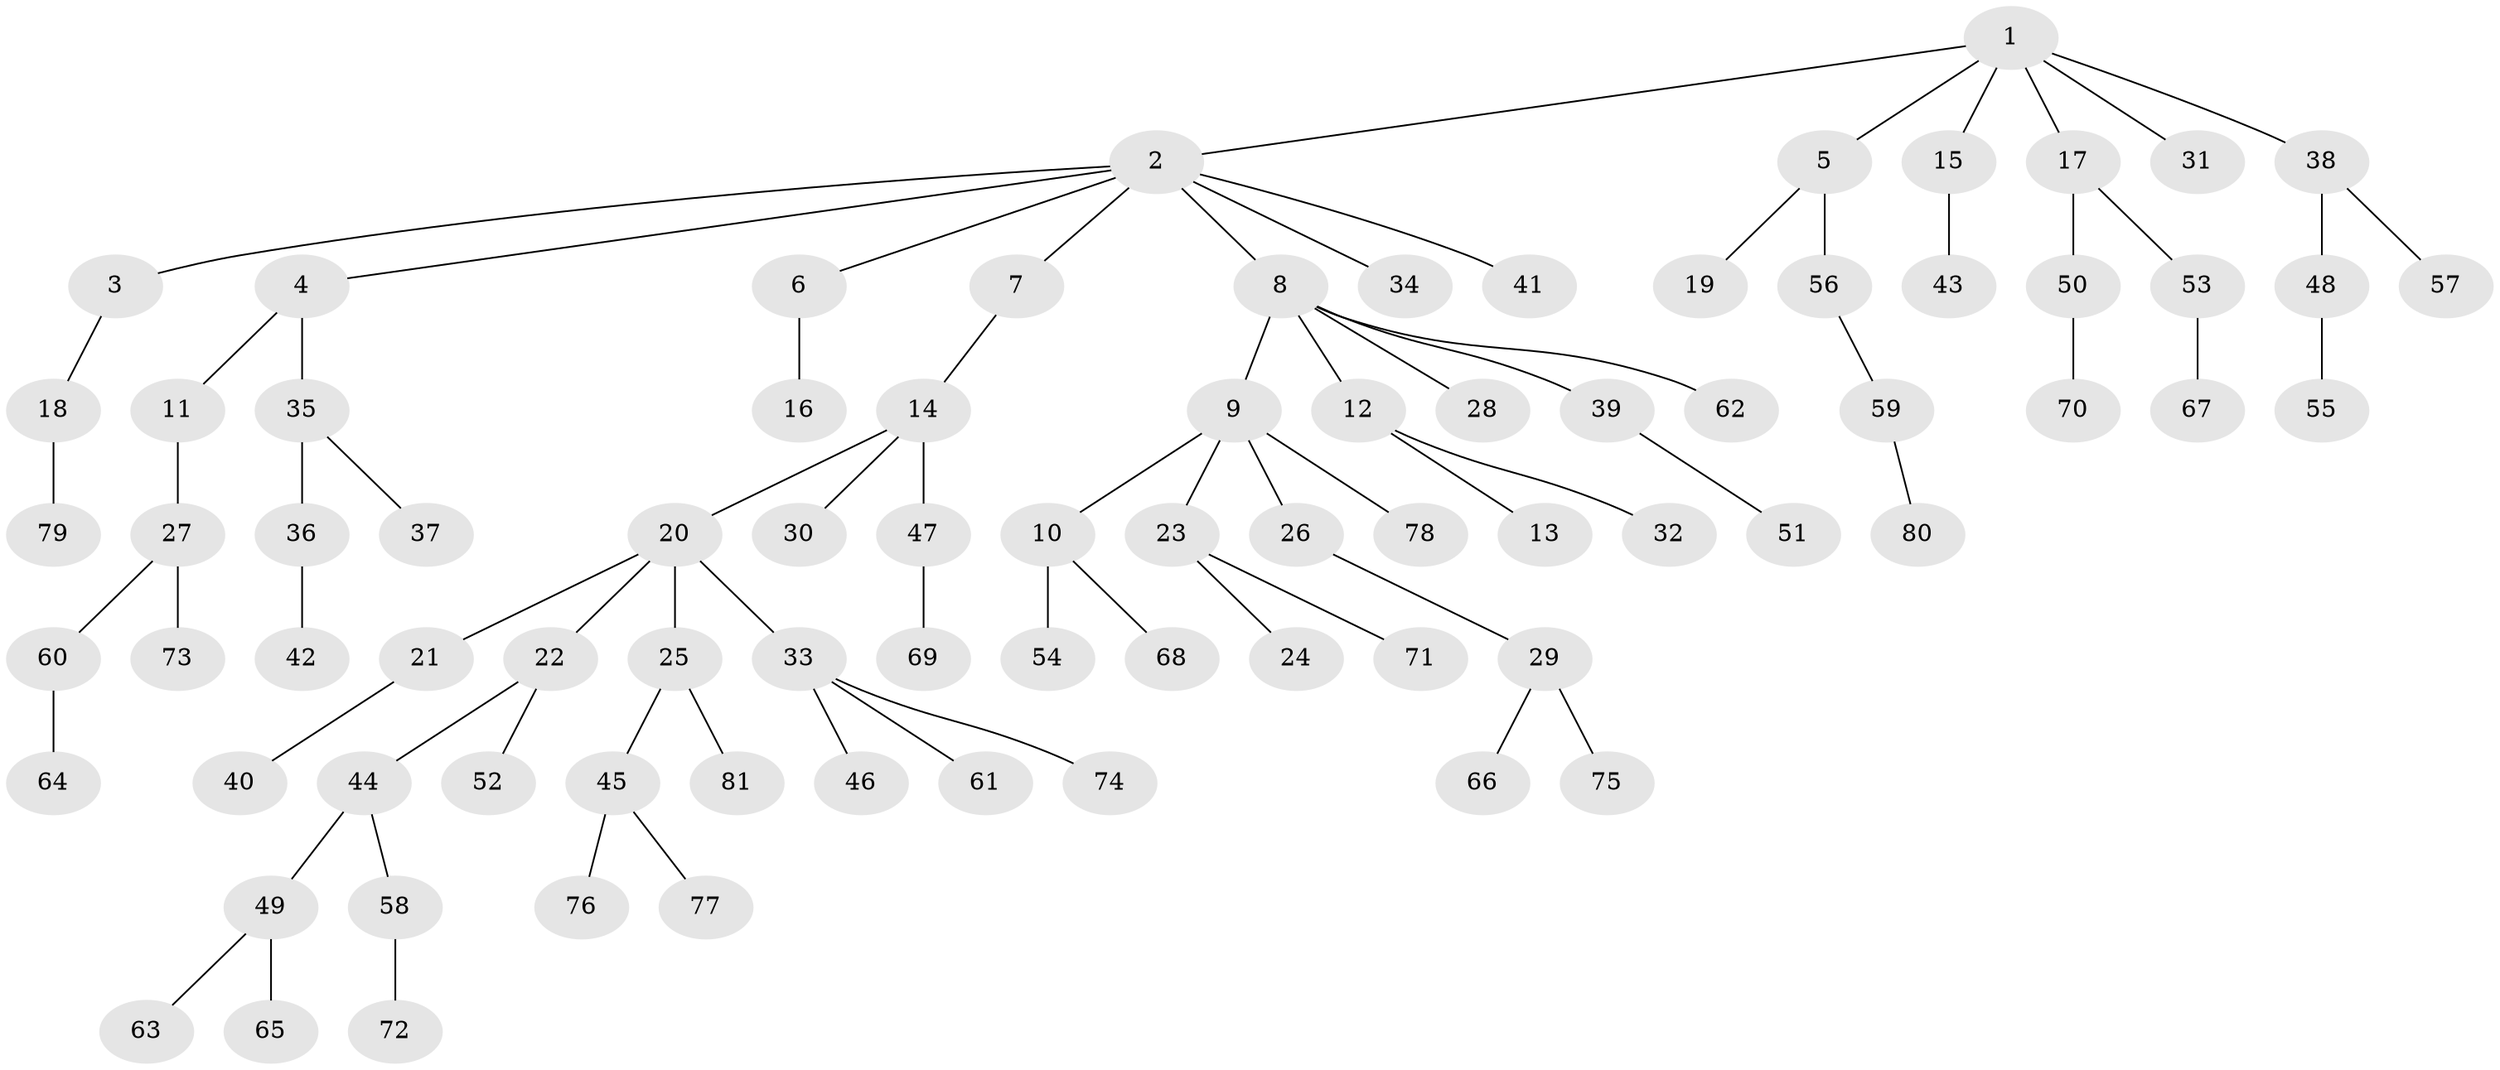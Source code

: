 // coarse degree distribution, {4: 0.058823529411764705, 3: 0.08823529411764706, 5: 0.058823529411764705, 2: 0.35294117647058826, 1: 0.4411764705882353}
// Generated by graph-tools (version 1.1) at 2025/51/03/04/25 22:51:52]
// undirected, 81 vertices, 80 edges
graph export_dot {
  node [color=gray90,style=filled];
  1;
  2;
  3;
  4;
  5;
  6;
  7;
  8;
  9;
  10;
  11;
  12;
  13;
  14;
  15;
  16;
  17;
  18;
  19;
  20;
  21;
  22;
  23;
  24;
  25;
  26;
  27;
  28;
  29;
  30;
  31;
  32;
  33;
  34;
  35;
  36;
  37;
  38;
  39;
  40;
  41;
  42;
  43;
  44;
  45;
  46;
  47;
  48;
  49;
  50;
  51;
  52;
  53;
  54;
  55;
  56;
  57;
  58;
  59;
  60;
  61;
  62;
  63;
  64;
  65;
  66;
  67;
  68;
  69;
  70;
  71;
  72;
  73;
  74;
  75;
  76;
  77;
  78;
  79;
  80;
  81;
  1 -- 2;
  1 -- 5;
  1 -- 15;
  1 -- 17;
  1 -- 31;
  1 -- 38;
  2 -- 3;
  2 -- 4;
  2 -- 6;
  2 -- 7;
  2 -- 8;
  2 -- 34;
  2 -- 41;
  3 -- 18;
  4 -- 11;
  4 -- 35;
  5 -- 19;
  5 -- 56;
  6 -- 16;
  7 -- 14;
  8 -- 9;
  8 -- 12;
  8 -- 28;
  8 -- 39;
  8 -- 62;
  9 -- 10;
  9 -- 23;
  9 -- 26;
  9 -- 78;
  10 -- 54;
  10 -- 68;
  11 -- 27;
  12 -- 13;
  12 -- 32;
  14 -- 20;
  14 -- 30;
  14 -- 47;
  15 -- 43;
  17 -- 50;
  17 -- 53;
  18 -- 79;
  20 -- 21;
  20 -- 22;
  20 -- 25;
  20 -- 33;
  21 -- 40;
  22 -- 44;
  22 -- 52;
  23 -- 24;
  23 -- 71;
  25 -- 45;
  25 -- 81;
  26 -- 29;
  27 -- 60;
  27 -- 73;
  29 -- 66;
  29 -- 75;
  33 -- 46;
  33 -- 61;
  33 -- 74;
  35 -- 36;
  35 -- 37;
  36 -- 42;
  38 -- 48;
  38 -- 57;
  39 -- 51;
  44 -- 49;
  44 -- 58;
  45 -- 76;
  45 -- 77;
  47 -- 69;
  48 -- 55;
  49 -- 63;
  49 -- 65;
  50 -- 70;
  53 -- 67;
  56 -- 59;
  58 -- 72;
  59 -- 80;
  60 -- 64;
}
